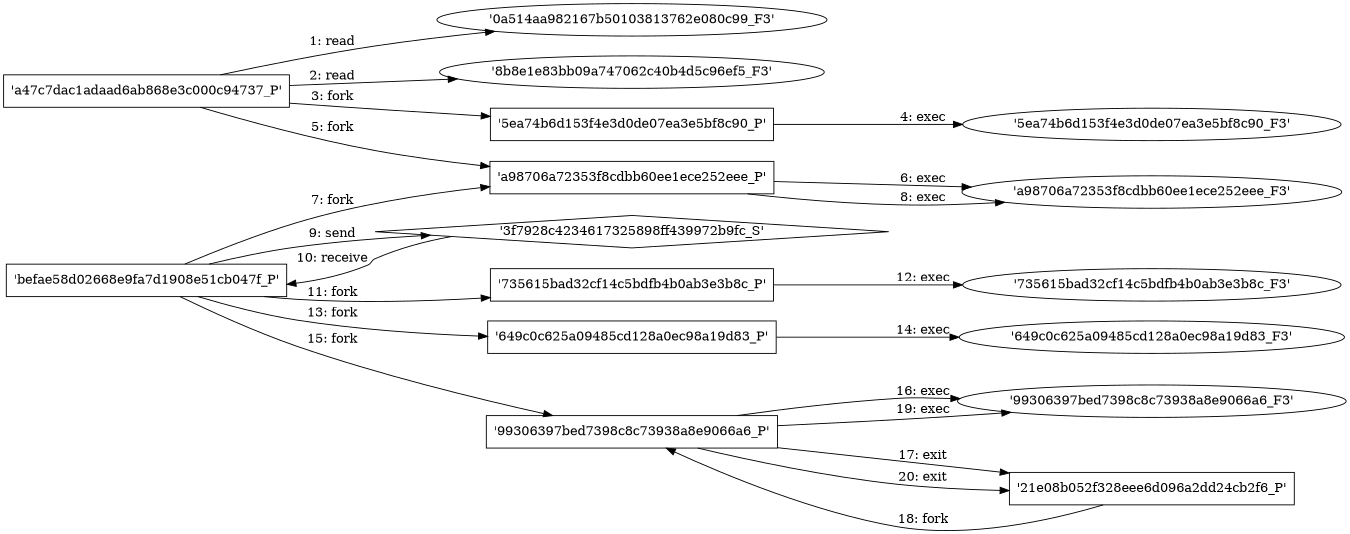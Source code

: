 digraph "D:\Learning\Paper\apt\基于CTI的攻击预警\Dataset\攻击图\ASGfromALLCTI\Microsoft Patch Tuesday for March 2015 14 Bulletins Released; FREAKPatched.dot" {
rankdir="LR"
size="9"
fixedsize="false"
splines="true"
nodesep=0.3
ranksep=0
fontsize=10
overlap="scalexy"
engine= "neato"
	"'0a514aa982167b50103813762e080c99_F3'" [node_type=file shape=ellipse]
	"'a47c7dac1adaad6ab868e3c000c94737_P'" [node_type=Process shape=box]
	"'a47c7dac1adaad6ab868e3c000c94737_P'" -> "'0a514aa982167b50103813762e080c99_F3'" [label="1: read"]
	"'8b8e1e83bb09a747062c40b4d5c96ef5_F3'" [node_type=file shape=ellipse]
	"'a47c7dac1adaad6ab868e3c000c94737_P'" [node_type=Process shape=box]
	"'a47c7dac1adaad6ab868e3c000c94737_P'" -> "'8b8e1e83bb09a747062c40b4d5c96ef5_F3'" [label="2: read"]
	"'a47c7dac1adaad6ab868e3c000c94737_P'" [node_type=Process shape=box]
	"'5ea74b6d153f4e3d0de07ea3e5bf8c90_P'" [node_type=Process shape=box]
	"'a47c7dac1adaad6ab868e3c000c94737_P'" -> "'5ea74b6d153f4e3d0de07ea3e5bf8c90_P'" [label="3: fork"]
	"'5ea74b6d153f4e3d0de07ea3e5bf8c90_P'" [node_type=Process shape=box]
	"'5ea74b6d153f4e3d0de07ea3e5bf8c90_F3'" [node_type=File shape=ellipse]
	"'5ea74b6d153f4e3d0de07ea3e5bf8c90_P'" -> "'5ea74b6d153f4e3d0de07ea3e5bf8c90_F3'" [label="4: exec"]
	"'a47c7dac1adaad6ab868e3c000c94737_P'" [node_type=Process shape=box]
	"'a98706a72353f8cdbb60ee1ece252eee_P'" [node_type=Process shape=box]
	"'a47c7dac1adaad6ab868e3c000c94737_P'" -> "'a98706a72353f8cdbb60ee1ece252eee_P'" [label="5: fork"]
	"'a98706a72353f8cdbb60ee1ece252eee_P'" [node_type=Process shape=box]
	"'a98706a72353f8cdbb60ee1ece252eee_F3'" [node_type=File shape=ellipse]
	"'a98706a72353f8cdbb60ee1ece252eee_P'" -> "'a98706a72353f8cdbb60ee1ece252eee_F3'" [label="6: exec"]
	"'befae58d02668e9fa7d1908e51cb047f_P'" [node_type=Process shape=box]
	"'a98706a72353f8cdbb60ee1ece252eee_P'" [node_type=Process shape=box]
	"'befae58d02668e9fa7d1908e51cb047f_P'" -> "'a98706a72353f8cdbb60ee1ece252eee_P'" [label="7: fork"]
	"'a98706a72353f8cdbb60ee1ece252eee_P'" [node_type=Process shape=box]
	"'a98706a72353f8cdbb60ee1ece252eee_F3'" [node_type=File shape=ellipse]
	"'a98706a72353f8cdbb60ee1ece252eee_P'" -> "'a98706a72353f8cdbb60ee1ece252eee_F3'" [label="8: exec"]
	"'3f7928c4234617325898ff439972b9fc_S'" [node_type=Socket shape=diamond]
	"'befae58d02668e9fa7d1908e51cb047f_P'" [node_type=Process shape=box]
	"'befae58d02668e9fa7d1908e51cb047f_P'" -> "'3f7928c4234617325898ff439972b9fc_S'" [label="9: send"]
	"'3f7928c4234617325898ff439972b9fc_S'" -> "'befae58d02668e9fa7d1908e51cb047f_P'" [label="10: receive"]
	"'befae58d02668e9fa7d1908e51cb047f_P'" [node_type=Process shape=box]
	"'735615bad32cf14c5bdfb4b0ab3e3b8c_P'" [node_type=Process shape=box]
	"'befae58d02668e9fa7d1908e51cb047f_P'" -> "'735615bad32cf14c5bdfb4b0ab3e3b8c_P'" [label="11: fork"]
	"'735615bad32cf14c5bdfb4b0ab3e3b8c_P'" [node_type=Process shape=box]
	"'735615bad32cf14c5bdfb4b0ab3e3b8c_F3'" [node_type=File shape=ellipse]
	"'735615bad32cf14c5bdfb4b0ab3e3b8c_P'" -> "'735615bad32cf14c5bdfb4b0ab3e3b8c_F3'" [label="12: exec"]
	"'befae58d02668e9fa7d1908e51cb047f_P'" [node_type=Process shape=box]
	"'649c0c625a09485cd128a0ec98a19d83_P'" [node_type=Process shape=box]
	"'befae58d02668e9fa7d1908e51cb047f_P'" -> "'649c0c625a09485cd128a0ec98a19d83_P'" [label="13: fork"]
	"'649c0c625a09485cd128a0ec98a19d83_P'" [node_type=Process shape=box]
	"'649c0c625a09485cd128a0ec98a19d83_F3'" [node_type=File shape=ellipse]
	"'649c0c625a09485cd128a0ec98a19d83_P'" -> "'649c0c625a09485cd128a0ec98a19d83_F3'" [label="14: exec"]
	"'befae58d02668e9fa7d1908e51cb047f_P'" [node_type=Process shape=box]
	"'99306397bed7398c8c73938a8e9066a6_P'" [node_type=Process shape=box]
	"'befae58d02668e9fa7d1908e51cb047f_P'" -> "'99306397bed7398c8c73938a8e9066a6_P'" [label="15: fork"]
	"'99306397bed7398c8c73938a8e9066a6_P'" [node_type=Process shape=box]
	"'99306397bed7398c8c73938a8e9066a6_F3'" [node_type=File shape=ellipse]
	"'99306397bed7398c8c73938a8e9066a6_P'" -> "'99306397bed7398c8c73938a8e9066a6_F3'" [label="16: exec"]
	"'99306397bed7398c8c73938a8e9066a6_P'" [node_type=Process shape=box]
	"'21e08b052f328eee6d096a2dd24cb2f6_P'" [node_type=Process shape=box]
	"'99306397bed7398c8c73938a8e9066a6_P'" -> "'21e08b052f328eee6d096a2dd24cb2f6_P'" [label="17: exit"]
	"'21e08b052f328eee6d096a2dd24cb2f6_P'" [node_type=Process shape=box]
	"'99306397bed7398c8c73938a8e9066a6_P'" [node_type=Process shape=box]
	"'21e08b052f328eee6d096a2dd24cb2f6_P'" -> "'99306397bed7398c8c73938a8e9066a6_P'" [label="18: fork"]
	"'99306397bed7398c8c73938a8e9066a6_P'" [node_type=Process shape=box]
	"'99306397bed7398c8c73938a8e9066a6_F3'" [node_type=File shape=ellipse]
	"'99306397bed7398c8c73938a8e9066a6_P'" -> "'99306397bed7398c8c73938a8e9066a6_F3'" [label="19: exec"]
	"'99306397bed7398c8c73938a8e9066a6_P'" [node_type=Process shape=box]
	"'21e08b052f328eee6d096a2dd24cb2f6_P'" [node_type=Process shape=box]
	"'99306397bed7398c8c73938a8e9066a6_P'" -> "'21e08b052f328eee6d096a2dd24cb2f6_P'" [label="20: exit"]
}
